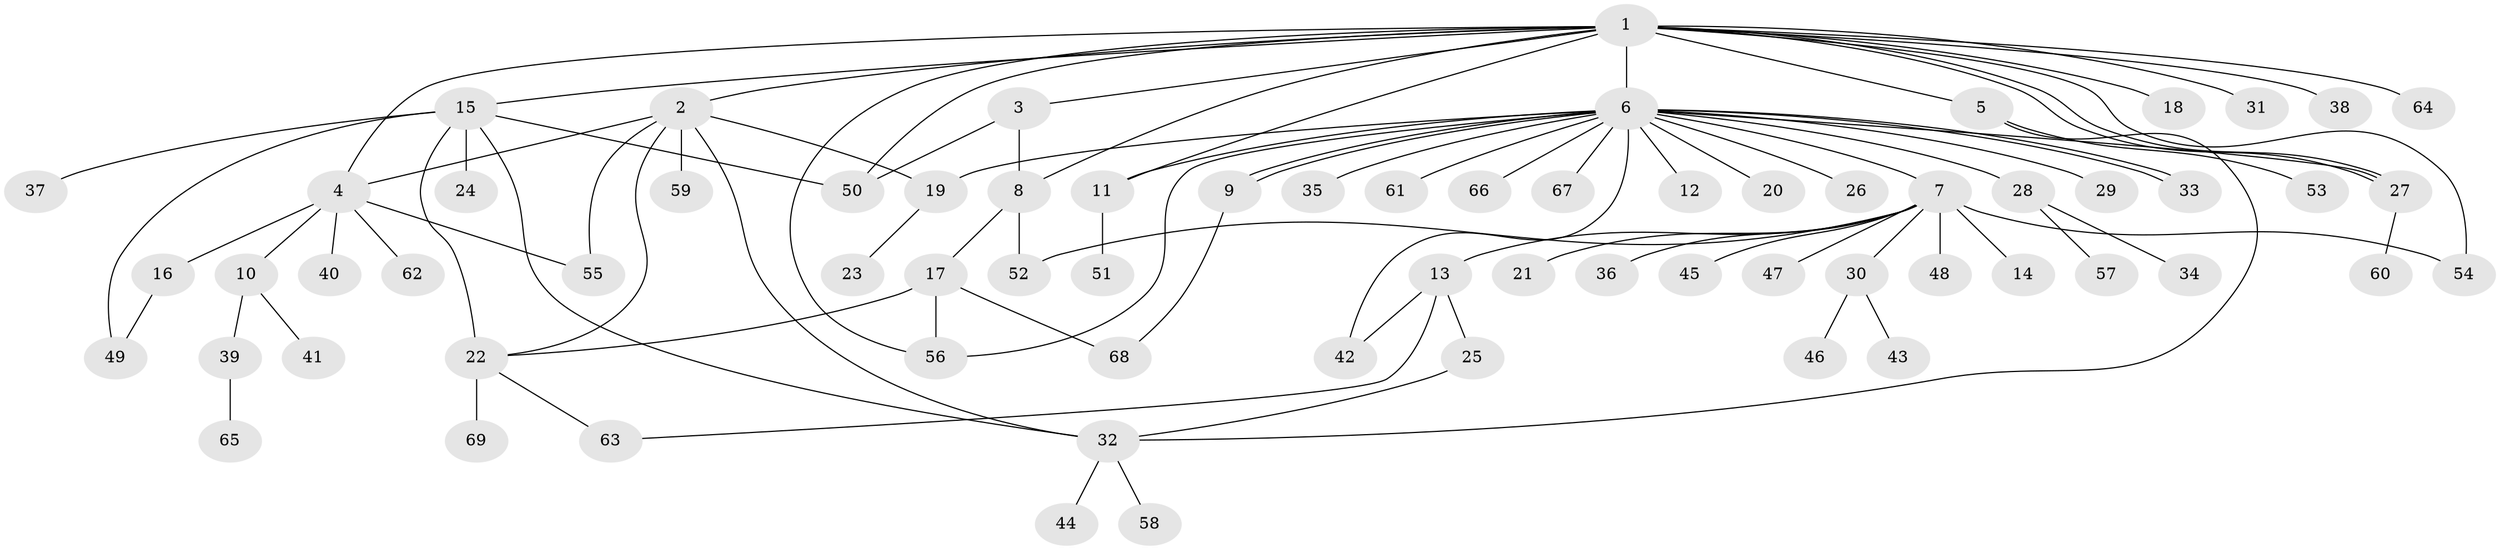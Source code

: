 // coarse degree distribution, {15: 0.0196078431372549, 6: 0.0392156862745098, 3: 0.058823529411764705, 2: 0.19607843137254902, 20: 0.0196078431372549, 10: 0.0392156862745098, 4: 0.0392156862745098, 1: 0.5490196078431373, 5: 0.0392156862745098}
// Generated by graph-tools (version 1.1) at 2025/51/02/27/25 19:51:57]
// undirected, 69 vertices, 92 edges
graph export_dot {
graph [start="1"]
  node [color=gray90,style=filled];
  1;
  2;
  3;
  4;
  5;
  6;
  7;
  8;
  9;
  10;
  11;
  12;
  13;
  14;
  15;
  16;
  17;
  18;
  19;
  20;
  21;
  22;
  23;
  24;
  25;
  26;
  27;
  28;
  29;
  30;
  31;
  32;
  33;
  34;
  35;
  36;
  37;
  38;
  39;
  40;
  41;
  42;
  43;
  44;
  45;
  46;
  47;
  48;
  49;
  50;
  51;
  52;
  53;
  54;
  55;
  56;
  57;
  58;
  59;
  60;
  61;
  62;
  63;
  64;
  65;
  66;
  67;
  68;
  69;
  1 -- 2;
  1 -- 3;
  1 -- 4;
  1 -- 5;
  1 -- 6;
  1 -- 8;
  1 -- 11;
  1 -- 15;
  1 -- 18;
  1 -- 27;
  1 -- 27;
  1 -- 31;
  1 -- 38;
  1 -- 50;
  1 -- 54;
  1 -- 56;
  1 -- 64;
  2 -- 4;
  2 -- 19;
  2 -- 22;
  2 -- 32;
  2 -- 55;
  2 -- 59;
  3 -- 8;
  3 -- 50;
  4 -- 10;
  4 -- 16;
  4 -- 40;
  4 -- 55;
  4 -- 62;
  5 -- 32;
  5 -- 53;
  6 -- 7;
  6 -- 9;
  6 -- 9;
  6 -- 11;
  6 -- 12;
  6 -- 19;
  6 -- 20;
  6 -- 26;
  6 -- 27;
  6 -- 28;
  6 -- 29;
  6 -- 33;
  6 -- 33;
  6 -- 35;
  6 -- 42;
  6 -- 56;
  6 -- 61;
  6 -- 66;
  6 -- 67;
  7 -- 13;
  7 -- 14;
  7 -- 21;
  7 -- 30;
  7 -- 36;
  7 -- 45;
  7 -- 47;
  7 -- 48;
  7 -- 52;
  7 -- 54;
  8 -- 17;
  8 -- 52;
  9 -- 68;
  10 -- 39;
  10 -- 41;
  11 -- 51;
  13 -- 25;
  13 -- 42;
  13 -- 63;
  15 -- 22;
  15 -- 24;
  15 -- 32;
  15 -- 37;
  15 -- 49;
  15 -- 50;
  16 -- 49;
  17 -- 22;
  17 -- 56;
  17 -- 68;
  19 -- 23;
  22 -- 63;
  22 -- 69;
  25 -- 32;
  27 -- 60;
  28 -- 34;
  28 -- 57;
  30 -- 43;
  30 -- 46;
  32 -- 44;
  32 -- 58;
  39 -- 65;
}

